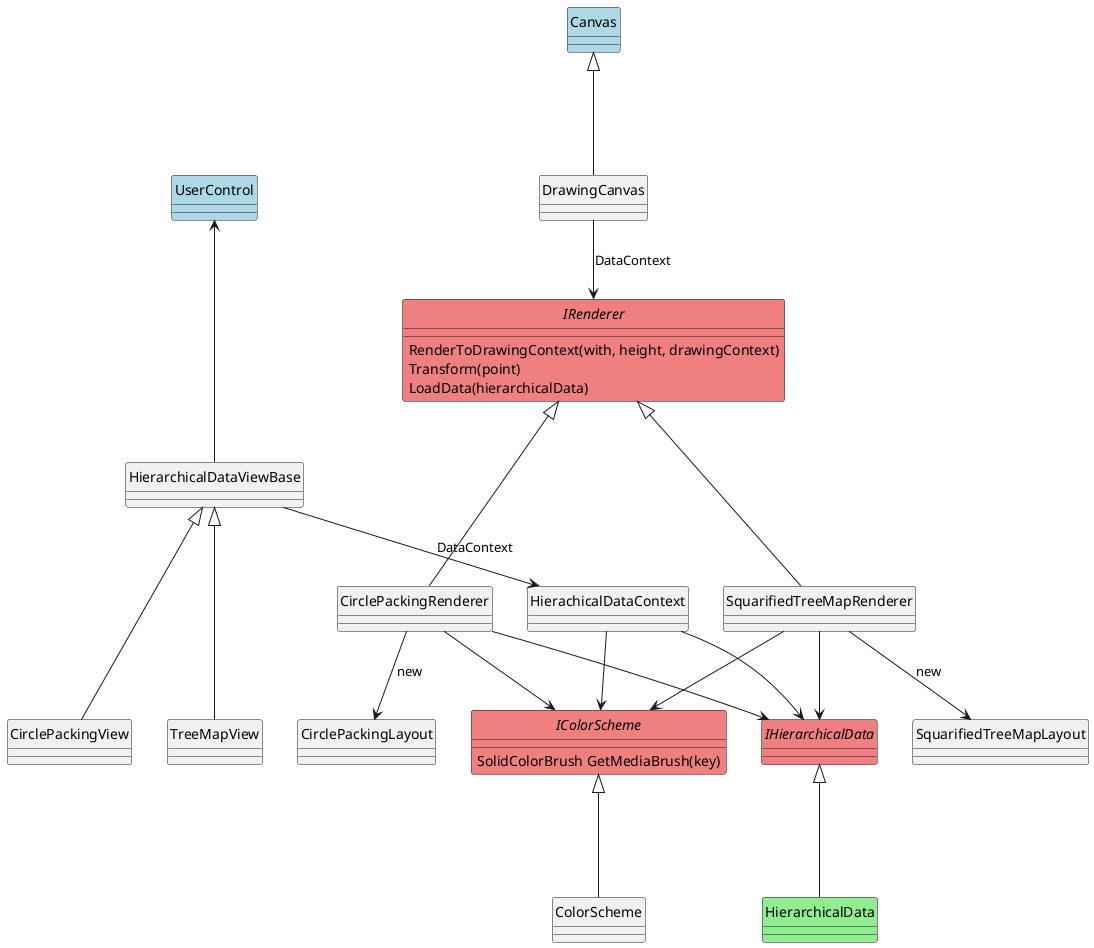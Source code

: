 @startuml

'skinparam monochrome true
hide circle 
hide footbox

' Data
class HierarchicalData #LightGreen

' Wpf
class Canvas #LightBlue
class UserControl #LightBlue


' Interfaces
interface IColorScheme #LightCoral {
    SolidColorBrush GetMediaBrush(key)
}

interface IHierarchicalData #LightCoral

interface IRenderer  #LightCoral {
    RenderToDrawingContext(with, height, drawingContext)
    Transform(point)
    LoadData(hierarchicalData)
}

HierarchicalData -up--|> IHierarchicalData

HierachicalDataContext --> IHierarchicalData
HierachicalDataContext --> IColorScheme

ColorScheme -up--|> IColorScheme

DrawingCanvas -up--|> Canvas

DrawingCanvas --> IRenderer : DataContext

HierarchicalDataViewBase -up--> UserControl
HierarchicalDataViewBase --> HierachicalDataContext : DataContext

CirclePackingView -up--|> HierarchicalDataViewBase
TreeMapView -up--|> HierarchicalDataViewBase


SquarifiedTreeMapRenderer -up--|> IRenderer
SquarifiedTreeMapRenderer --> IHierarchicalData
SquarifiedTreeMapRenderer --> IColorScheme
SquarifiedTreeMapRenderer --> SquarifiedTreeMapLayout : new

CirclePackingRenderer -up--|> IRenderer
CirclePackingRenderer --> IHierarchicalData
CirclePackingRenderer --> IColorScheme
CirclePackingRenderer --> CirclePackingLayout : new

'Warum hat hierarchical Data context Colorscheme unt nicht das interface
@enduml
